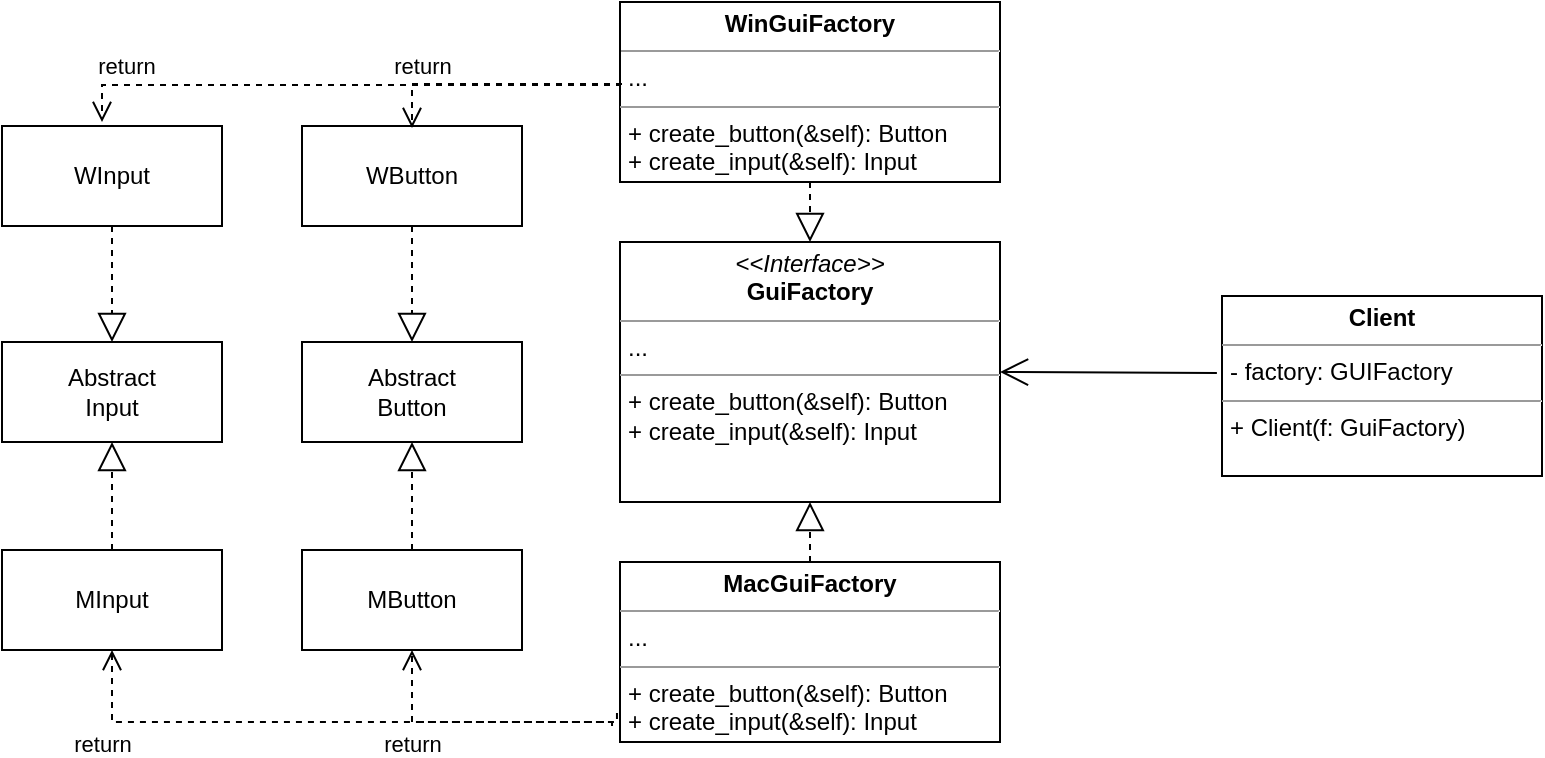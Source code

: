 <mxfile version="21.3.3" type="github">
  <diagram name="Page-1" id="wUj9EaUVJzTsNzOyZuP7">
    <mxGraphModel dx="993" dy="654" grid="1" gridSize="10" guides="1" tooltips="1" connect="1" arrows="1" fold="1" page="1" pageScale="1" pageWidth="850" pageHeight="1100" math="0" shadow="0">
      <root>
        <mxCell id="0" />
        <mxCell id="1" parent="0" />
        <mxCell id="yBevCss41WFoMAWI5KWt-1" value="&lt;p style=&quot;margin:0px;margin-top:4px;text-align:center;&quot;&gt;&lt;i&gt;&amp;lt;&amp;lt;Interface&amp;gt;&amp;gt;&lt;/i&gt;&lt;br&gt;&lt;b&gt;GuiFactory&lt;/b&gt;&lt;/p&gt;&lt;hr size=&quot;1&quot;&gt;&lt;p style=&quot;margin:0px;margin-left:4px;&quot;&gt;...&lt;/p&gt;&lt;hr size=&quot;1&quot;&gt;&lt;p style=&quot;margin:0px;margin-left:4px;&quot;&gt;+ create_button(&amp;amp;self): Button&lt;br&gt;+ create_input(&amp;amp;self): Input&lt;/p&gt;" style="verticalAlign=top;align=left;overflow=fill;fontSize=12;fontFamily=Helvetica;html=1;whiteSpace=wrap;" vertex="1" parent="1">
          <mxGeometry x="359" y="200" width="190" height="130" as="geometry" />
        </mxCell>
        <mxCell id="yBevCss41WFoMAWI5KWt-2" value="&lt;p style=&quot;margin:0px;margin-top:4px;text-align:center;&quot;&gt;&lt;b&gt;WinGuiFactory&lt;/b&gt;&lt;/p&gt;&lt;hr size=&quot;1&quot;&gt;&lt;p style=&quot;margin:0px;margin-left:4px;&quot;&gt;...&lt;/p&gt;&lt;hr size=&quot;1&quot;&gt;&lt;p style=&quot;margin:0px;margin-left:4px;&quot;&gt;+ create_button(&amp;amp;self): Button&lt;br style=&quot;border-color: var(--border-color);&quot;&gt;+ create_input(&amp;amp;self): Input&lt;br&gt;&lt;/p&gt;" style="verticalAlign=top;align=left;overflow=fill;fontSize=12;fontFamily=Helvetica;html=1;whiteSpace=wrap;" vertex="1" parent="1">
          <mxGeometry x="359" y="80" width="190" height="90" as="geometry" />
        </mxCell>
        <mxCell id="yBevCss41WFoMAWI5KWt-3" value="&lt;p style=&quot;margin:0px;margin-top:4px;text-align:center;&quot;&gt;&lt;b&gt;MacGuiFactory&lt;/b&gt;&lt;/p&gt;&lt;hr size=&quot;1&quot;&gt;&lt;p style=&quot;margin:0px;margin-left:4px;&quot;&gt;...&lt;/p&gt;&lt;hr size=&quot;1&quot;&gt;&lt;p style=&quot;margin:0px;margin-left:4px;&quot;&gt;+ create_button(&amp;amp;self): Button&lt;br style=&quot;border-color: var(--border-color);&quot;&gt;+ create_input(&amp;amp;self): Input&lt;br&gt;&lt;/p&gt;" style="verticalAlign=top;align=left;overflow=fill;fontSize=12;fontFamily=Helvetica;html=1;whiteSpace=wrap;" vertex="1" parent="1">
          <mxGeometry x="359" y="360" width="190" height="90" as="geometry" />
        </mxCell>
        <mxCell id="yBevCss41WFoMAWI5KWt-4" value="Abstract&lt;br&gt;Button" style="html=1;whiteSpace=wrap;" vertex="1" parent="1">
          <mxGeometry x="200" y="250" width="110" height="50" as="geometry" />
        </mxCell>
        <mxCell id="yBevCss41WFoMAWI5KWt-5" value="Abstract&lt;br&gt;Input" style="html=1;whiteSpace=wrap;" vertex="1" parent="1">
          <mxGeometry x="50" y="250" width="110" height="50" as="geometry" />
        </mxCell>
        <mxCell id="yBevCss41WFoMAWI5KWt-7" value="WButton" style="html=1;whiteSpace=wrap;" vertex="1" parent="1">
          <mxGeometry x="200" y="142" width="110" height="50" as="geometry" />
        </mxCell>
        <mxCell id="yBevCss41WFoMAWI5KWt-8" value="WInput" style="html=1;whiteSpace=wrap;" vertex="1" parent="1">
          <mxGeometry x="50" y="142" width="110" height="50" as="geometry" />
        </mxCell>
        <mxCell id="yBevCss41WFoMAWI5KWt-9" value="MButton" style="html=1;whiteSpace=wrap;" vertex="1" parent="1">
          <mxGeometry x="200" y="354" width="110" height="50" as="geometry" />
        </mxCell>
        <mxCell id="yBevCss41WFoMAWI5KWt-10" value="MInput" style="html=1;whiteSpace=wrap;" vertex="1" parent="1">
          <mxGeometry x="50" y="354" width="110" height="50" as="geometry" />
        </mxCell>
        <mxCell id="yBevCss41WFoMAWI5KWt-13" value="return" style="html=1;verticalAlign=bottom;endArrow=open;dashed=1;endSize=8;edgeStyle=elbowEdgeStyle;elbow=vertical;curved=0;rounded=0;exitX=0;exitY=0.25;exitDx=0;exitDy=0;" edge="1" parent="1" source="yBevCss41WFoMAWI5KWt-2">
          <mxGeometry x="0.804" y="-1" relative="1" as="geometry">
            <mxPoint x="220" y="100" as="sourcePoint" />
            <mxPoint x="100" y="140" as="targetPoint" />
            <mxPoint x="1" as="offset" />
          </mxGeometry>
        </mxCell>
        <mxCell id="yBevCss41WFoMAWI5KWt-17" value="return" style="html=1;verticalAlign=bottom;endArrow=open;dashed=1;endSize=8;edgeStyle=elbowEdgeStyle;elbow=vertical;curved=0;rounded=0;entryX=0.5;entryY=0;entryDx=0;entryDy=0;" edge="1" parent="1">
          <mxGeometry x="0.575" relative="1" as="geometry">
            <mxPoint x="360" y="121" as="sourcePoint" />
            <mxPoint x="255" y="143.0" as="targetPoint" />
            <Array as="points">
              <mxPoint x="310" y="121" />
              <mxPoint x="310" y="121" />
            </Array>
            <mxPoint as="offset" />
          </mxGeometry>
        </mxCell>
        <mxCell id="yBevCss41WFoMAWI5KWt-19" value="return" style="html=1;verticalAlign=bottom;endArrow=open;dashed=1;endSize=8;edgeStyle=elbowEdgeStyle;elbow=vertical;curved=0;rounded=0;entryX=0.5;entryY=1;entryDx=0;entryDy=0;exitX=-0.008;exitY=0.839;exitDx=0;exitDy=0;exitPerimeter=0;" edge="1" parent="1" source="yBevCss41WFoMAWI5KWt-3" target="yBevCss41WFoMAWI5KWt-10">
          <mxGeometry x="0.754" y="21" relative="1" as="geometry">
            <mxPoint x="300" y="270" as="sourcePoint" />
            <mxPoint x="220" y="270" as="targetPoint" />
            <Array as="points">
              <mxPoint x="240" y="440" />
            </Array>
            <mxPoint x="16" y="20" as="offset" />
          </mxGeometry>
        </mxCell>
        <mxCell id="yBevCss41WFoMAWI5KWt-20" value="return" style="html=1;verticalAlign=bottom;endArrow=open;dashed=1;endSize=8;edgeStyle=elbowEdgeStyle;elbow=vertical;curved=0;rounded=0;entryX=0.5;entryY=1;entryDx=0;entryDy=0;exitX=-0.021;exitY=0.911;exitDx=0;exitDy=0;exitPerimeter=0;" edge="1" parent="1" source="yBevCss41WFoMAWI5KWt-3" target="yBevCss41WFoMAWI5KWt-9">
          <mxGeometry x="0.478" y="-20" relative="1" as="geometry">
            <mxPoint x="300" y="270" as="sourcePoint" />
            <mxPoint x="220" y="270" as="targetPoint" />
            <Array as="points">
              <mxPoint x="310" y="440" />
            </Array>
            <mxPoint x="-20" y="20" as="offset" />
          </mxGeometry>
        </mxCell>
        <mxCell id="yBevCss41WFoMAWI5KWt-21" value="" style="endArrow=block;dashed=1;endFill=0;endSize=12;html=1;rounded=0;entryX=0.5;entryY=1;entryDx=0;entryDy=0;exitX=0.5;exitY=0;exitDx=0;exitDy=0;" edge="1" parent="1" source="yBevCss41WFoMAWI5KWt-10" target="yBevCss41WFoMAWI5KWt-5">
          <mxGeometry width="160" relative="1" as="geometry">
            <mxPoint x="200" y="510" as="sourcePoint" />
            <mxPoint x="360" y="510" as="targetPoint" />
          </mxGeometry>
        </mxCell>
        <mxCell id="yBevCss41WFoMAWI5KWt-22" value="" style="endArrow=block;dashed=1;endFill=0;endSize=12;html=1;rounded=0;entryX=0.5;entryY=0;entryDx=0;entryDy=0;exitX=0.5;exitY=1;exitDx=0;exitDy=0;" edge="1" parent="1" source="yBevCss41WFoMAWI5KWt-2" target="yBevCss41WFoMAWI5KWt-1">
          <mxGeometry width="160" relative="1" as="geometry">
            <mxPoint x="210" y="520" as="sourcePoint" />
            <mxPoint x="370" y="520" as="targetPoint" />
          </mxGeometry>
        </mxCell>
        <mxCell id="yBevCss41WFoMAWI5KWt-23" value="" style="endArrow=block;dashed=1;endFill=0;endSize=12;html=1;rounded=0;exitX=0.5;exitY=0;exitDx=0;exitDy=0;entryX=0.5;entryY=1;entryDx=0;entryDy=0;" edge="1" parent="1" source="yBevCss41WFoMAWI5KWt-3" target="yBevCss41WFoMAWI5KWt-1">
          <mxGeometry width="160" relative="1" as="geometry">
            <mxPoint x="210" y="520" as="sourcePoint" />
            <mxPoint x="370" y="520" as="targetPoint" />
          </mxGeometry>
        </mxCell>
        <mxCell id="yBevCss41WFoMAWI5KWt-24" value="" style="endArrow=block;dashed=1;endFill=0;endSize=12;html=1;rounded=0;entryX=0.5;entryY=0;entryDx=0;entryDy=0;exitX=0.5;exitY=1;exitDx=0;exitDy=0;" edge="1" parent="1" source="yBevCss41WFoMAWI5KWt-7" target="yBevCss41WFoMAWI5KWt-4">
          <mxGeometry width="160" relative="1" as="geometry">
            <mxPoint x="210" y="520" as="sourcePoint" />
            <mxPoint x="370" y="520" as="targetPoint" />
          </mxGeometry>
        </mxCell>
        <mxCell id="yBevCss41WFoMAWI5KWt-25" value="" style="endArrow=block;dashed=1;endFill=0;endSize=12;html=1;rounded=0;entryX=0.5;entryY=0;entryDx=0;entryDy=0;exitX=0.5;exitY=1;exitDx=0;exitDy=0;" edge="1" parent="1" source="yBevCss41WFoMAWI5KWt-8" target="yBevCss41WFoMAWI5KWt-5">
          <mxGeometry width="160" relative="1" as="geometry">
            <mxPoint x="210" y="520" as="sourcePoint" />
            <mxPoint x="370" y="520" as="targetPoint" />
          </mxGeometry>
        </mxCell>
        <mxCell id="yBevCss41WFoMAWI5KWt-26" value="" style="endArrow=block;dashed=1;endFill=0;endSize=12;html=1;rounded=0;entryX=0.5;entryY=1;entryDx=0;entryDy=0;exitX=0.5;exitY=0;exitDx=0;exitDy=0;" edge="1" parent="1" source="yBevCss41WFoMAWI5KWt-9" target="yBevCss41WFoMAWI5KWt-4">
          <mxGeometry width="160" relative="1" as="geometry">
            <mxPoint x="210" y="520" as="sourcePoint" />
            <mxPoint x="370" y="520" as="targetPoint" />
          </mxGeometry>
        </mxCell>
        <mxCell id="yBevCss41WFoMAWI5KWt-27" value="&lt;p style=&quot;margin:0px;margin-top:4px;text-align:center;&quot;&gt;&lt;b&gt;Client&lt;/b&gt;&lt;/p&gt;&lt;hr size=&quot;1&quot;&gt;&lt;p style=&quot;margin:0px;margin-left:4px;&quot;&gt;- factory: GUIFactory&lt;/p&gt;&lt;hr size=&quot;1&quot;&gt;&lt;p style=&quot;margin:0px;margin-left:4px;&quot;&gt;+ Client(f: GuiFactory)&lt;/p&gt;" style="verticalAlign=top;align=left;overflow=fill;fontSize=12;fontFamily=Helvetica;html=1;whiteSpace=wrap;" vertex="1" parent="1">
          <mxGeometry x="660" y="227" width="160" height="90" as="geometry" />
        </mxCell>
        <mxCell id="yBevCss41WFoMAWI5KWt-28" value="" style="endArrow=open;endFill=1;endSize=12;html=1;rounded=0;entryX=1;entryY=0.5;entryDx=0;entryDy=0;exitX=-0.016;exitY=0.428;exitDx=0;exitDy=0;exitPerimeter=0;" edge="1" parent="1" source="yBevCss41WFoMAWI5KWt-27" target="yBevCss41WFoMAWI5KWt-1">
          <mxGeometry width="160" relative="1" as="geometry">
            <mxPoint x="570" y="360" as="sourcePoint" />
            <mxPoint x="730" y="360" as="targetPoint" />
          </mxGeometry>
        </mxCell>
      </root>
    </mxGraphModel>
  </diagram>
</mxfile>
